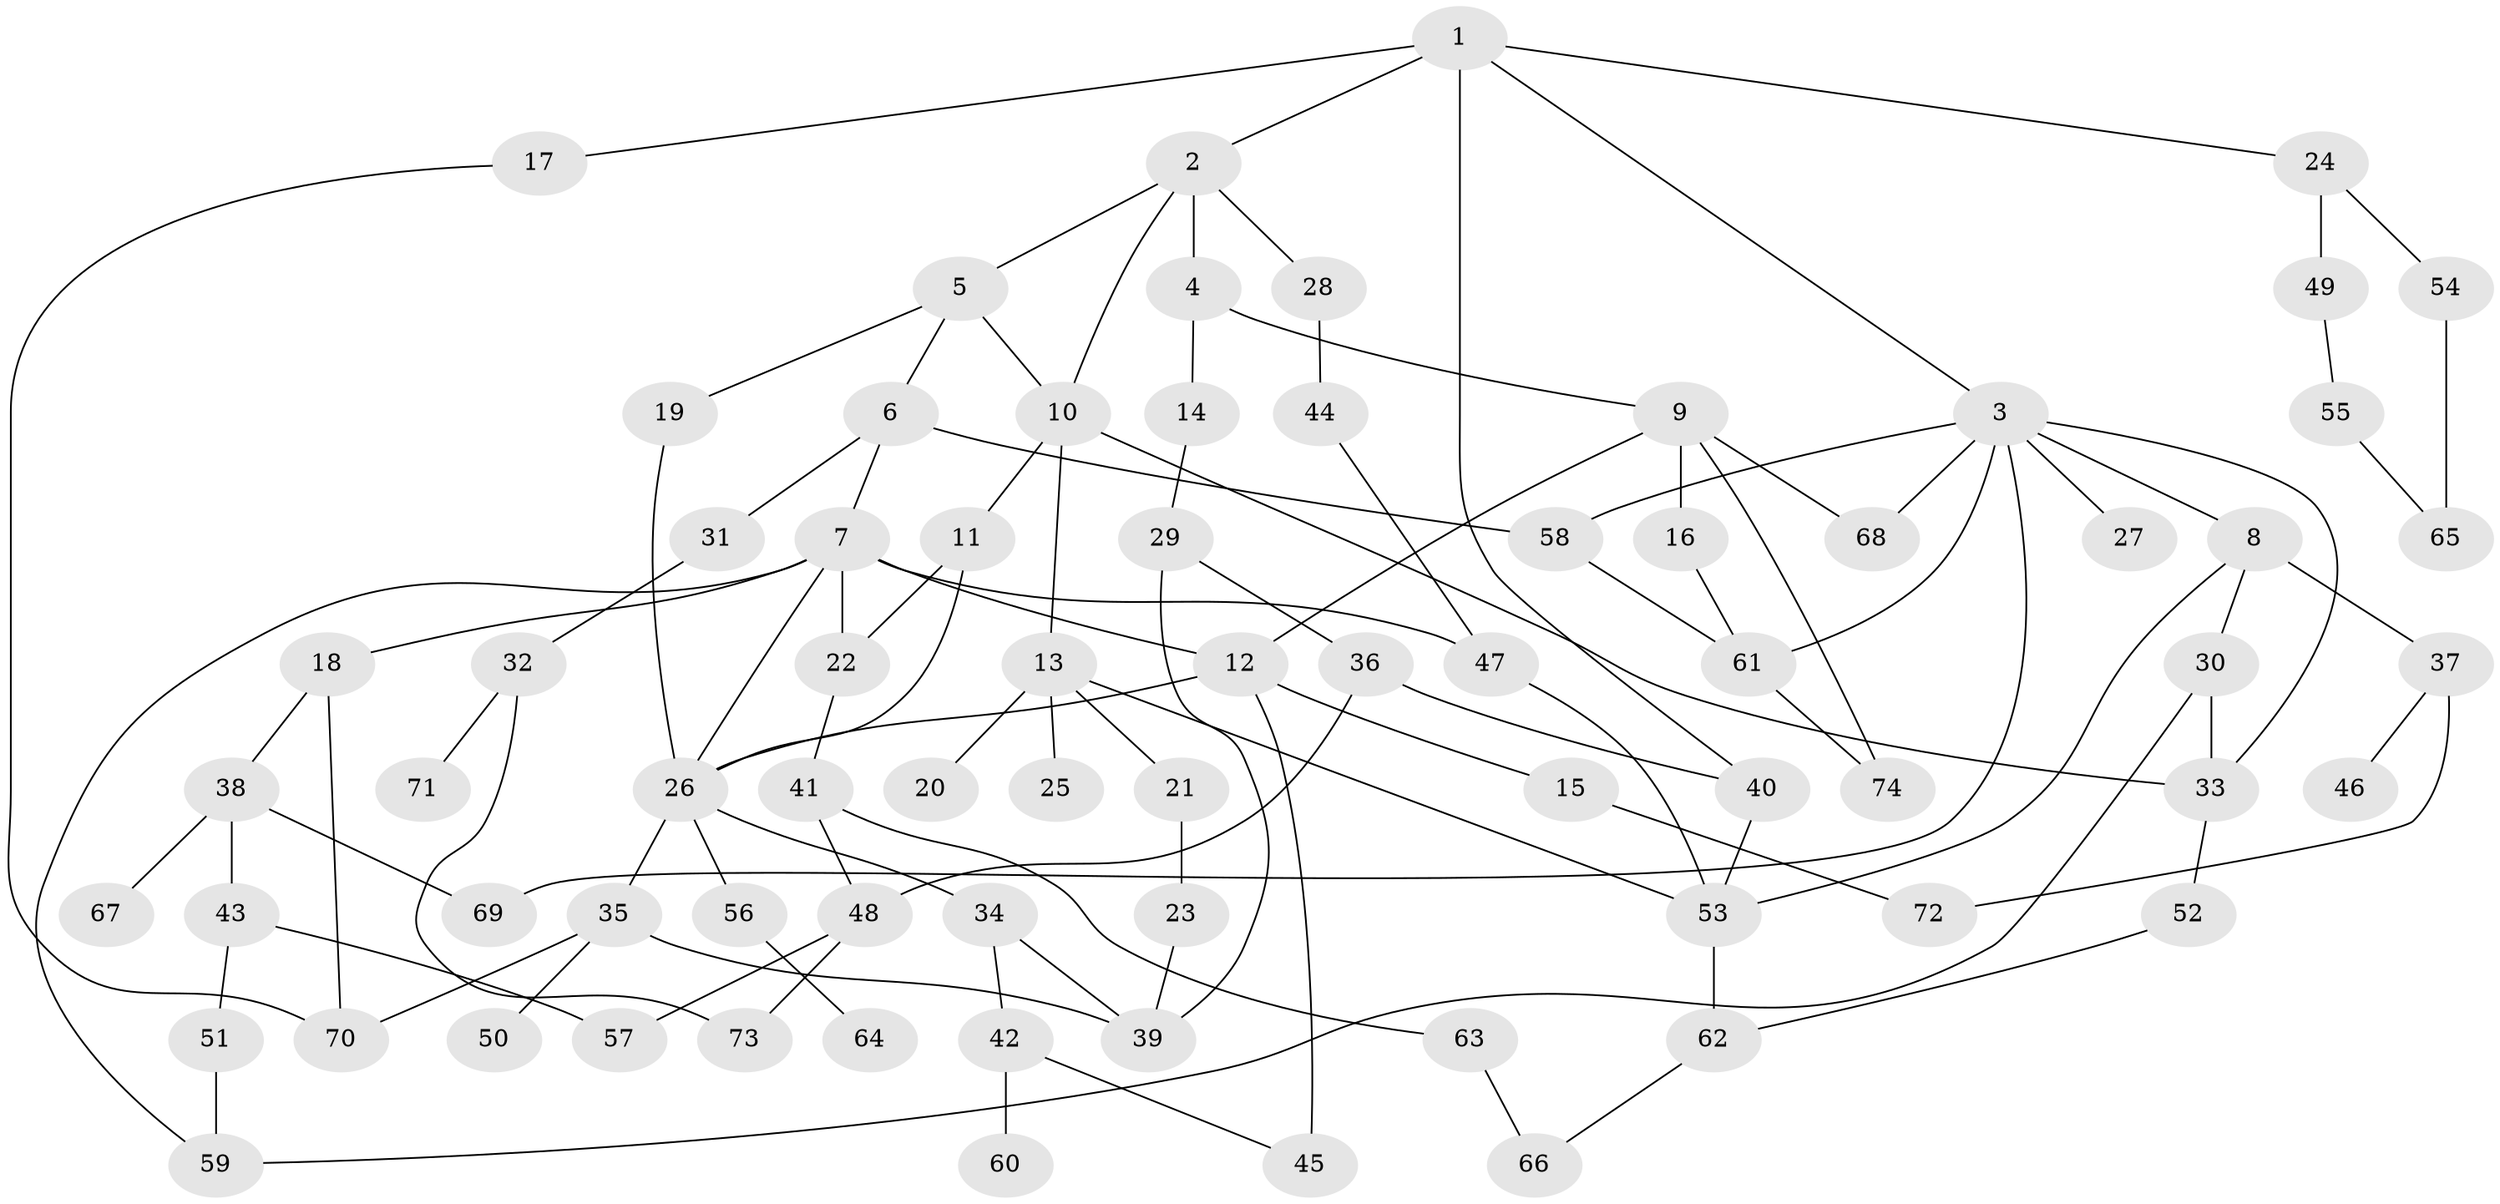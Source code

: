 // coarse degree distribution, {12: 0.02702702702702703, 5: 0.16216216216216217, 3: 0.1891891891891892, 4: 0.10810810810810811, 8: 0.05405405405405406, 9: 0.02702702702702703, 2: 0.24324324324324326, 1: 0.16216216216216217, 6: 0.02702702702702703}
// Generated by graph-tools (version 1.1) at 2025/17/03/04/25 18:17:13]
// undirected, 74 vertices, 107 edges
graph export_dot {
graph [start="1"]
  node [color=gray90,style=filled];
  1;
  2;
  3;
  4;
  5;
  6;
  7;
  8;
  9;
  10;
  11;
  12;
  13;
  14;
  15;
  16;
  17;
  18;
  19;
  20;
  21;
  22;
  23;
  24;
  25;
  26;
  27;
  28;
  29;
  30;
  31;
  32;
  33;
  34;
  35;
  36;
  37;
  38;
  39;
  40;
  41;
  42;
  43;
  44;
  45;
  46;
  47;
  48;
  49;
  50;
  51;
  52;
  53;
  54;
  55;
  56;
  57;
  58;
  59;
  60;
  61;
  62;
  63;
  64;
  65;
  66;
  67;
  68;
  69;
  70;
  71;
  72;
  73;
  74;
  1 -- 2;
  1 -- 3;
  1 -- 17;
  1 -- 24;
  1 -- 40;
  2 -- 4;
  2 -- 5;
  2 -- 10;
  2 -- 28;
  3 -- 8;
  3 -- 27;
  3 -- 58;
  3 -- 61;
  3 -- 69;
  3 -- 68;
  3 -- 33;
  4 -- 9;
  4 -- 14;
  5 -- 6;
  5 -- 19;
  5 -- 10;
  6 -- 7;
  6 -- 31;
  6 -- 58;
  7 -- 12;
  7 -- 18;
  7 -- 22;
  7 -- 26;
  7 -- 47;
  7 -- 59;
  8 -- 30;
  8 -- 37;
  8 -- 53;
  9 -- 16;
  9 -- 68;
  9 -- 74;
  9 -- 12;
  10 -- 11;
  10 -- 13;
  10 -- 33;
  11 -- 22;
  11 -- 26;
  12 -- 15;
  12 -- 45;
  12 -- 26;
  13 -- 20;
  13 -- 21;
  13 -- 25;
  13 -- 53;
  14 -- 29;
  15 -- 72;
  16 -- 61;
  17 -- 70;
  18 -- 38;
  18 -- 70;
  19 -- 26;
  21 -- 23;
  22 -- 41;
  23 -- 39;
  24 -- 49;
  24 -- 54;
  26 -- 34;
  26 -- 35;
  26 -- 56;
  28 -- 44;
  29 -- 36;
  29 -- 39;
  30 -- 33;
  30 -- 59;
  31 -- 32;
  32 -- 71;
  32 -- 73;
  33 -- 52;
  34 -- 42;
  34 -- 39;
  35 -- 50;
  35 -- 70;
  35 -- 39;
  36 -- 40;
  36 -- 48;
  37 -- 46;
  37 -- 72;
  38 -- 43;
  38 -- 67;
  38 -- 69;
  40 -- 53;
  41 -- 48;
  41 -- 63;
  42 -- 60;
  42 -- 45;
  43 -- 51;
  43 -- 57;
  44 -- 47;
  47 -- 53;
  48 -- 57;
  48 -- 73;
  49 -- 55;
  51 -- 59;
  52 -- 62;
  53 -- 62;
  54 -- 65;
  55 -- 65;
  56 -- 64;
  58 -- 61;
  61 -- 74;
  62 -- 66;
  63 -- 66;
}
